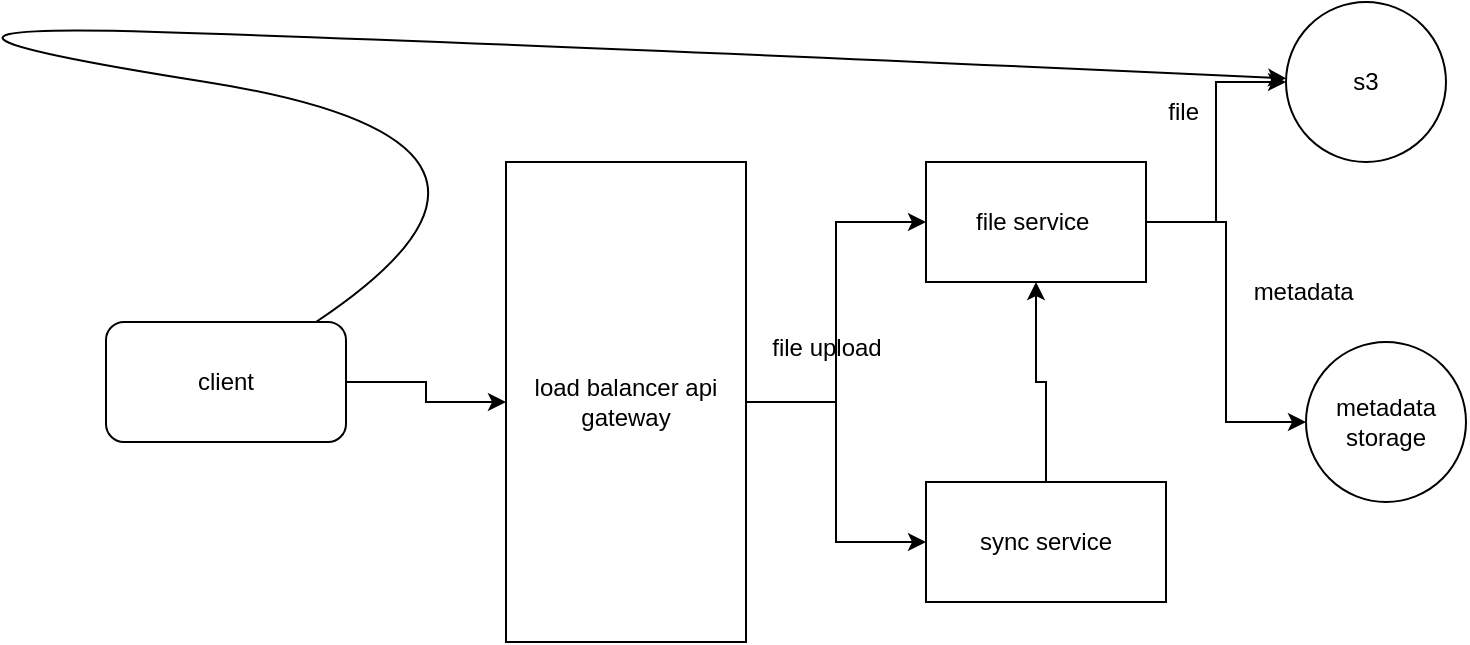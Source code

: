 <mxfile version="28.0.7">
  <diagram name="Page-1" id="LvBeMGtgzo2CgyPczaHb">
    <mxGraphModel dx="946" dy="610" grid="1" gridSize="10" guides="1" tooltips="1" connect="1" arrows="1" fold="1" page="1" pageScale="1" pageWidth="827" pageHeight="1169" math="0" shadow="0">
      <root>
        <mxCell id="0" />
        <mxCell id="1" parent="0" />
        <mxCell id="NB9ExdPc5aUv6vh4UwDz-4" value="" style="edgeStyle=orthogonalEdgeStyle;rounded=0;orthogonalLoop=1;jettySize=auto;html=1;" edge="1" parent="1" source="NB9ExdPc5aUv6vh4UwDz-1" target="NB9ExdPc5aUv6vh4UwDz-2">
          <mxGeometry relative="1" as="geometry" />
        </mxCell>
        <mxCell id="NB9ExdPc5aUv6vh4UwDz-1" value="client" style="rounded=1;whiteSpace=wrap;html=1;" vertex="1" parent="1">
          <mxGeometry x="70" y="190" width="120" height="60" as="geometry" />
        </mxCell>
        <mxCell id="NB9ExdPc5aUv6vh4UwDz-6" style="edgeStyle=orthogonalEdgeStyle;rounded=0;orthogonalLoop=1;jettySize=auto;html=1;entryX=0;entryY=0.5;entryDx=0;entryDy=0;" edge="1" parent="1" source="NB9ExdPc5aUv6vh4UwDz-2" target="NB9ExdPc5aUv6vh4UwDz-3">
          <mxGeometry relative="1" as="geometry" />
        </mxCell>
        <mxCell id="NB9ExdPc5aUv6vh4UwDz-18" style="edgeStyle=orthogonalEdgeStyle;rounded=0;orthogonalLoop=1;jettySize=auto;html=1;entryX=0;entryY=0.5;entryDx=0;entryDy=0;" edge="1" parent="1" source="NB9ExdPc5aUv6vh4UwDz-2" target="NB9ExdPc5aUv6vh4UwDz-17">
          <mxGeometry relative="1" as="geometry" />
        </mxCell>
        <mxCell id="NB9ExdPc5aUv6vh4UwDz-2" value="load balancer api gateway" style="rounded=0;whiteSpace=wrap;html=1;" vertex="1" parent="1">
          <mxGeometry x="270" y="110" width="120" height="240" as="geometry" />
        </mxCell>
        <mxCell id="NB9ExdPc5aUv6vh4UwDz-9" value="" style="edgeStyle=orthogonalEdgeStyle;rounded=0;orthogonalLoop=1;jettySize=auto;html=1;" edge="1" parent="1" source="NB9ExdPc5aUv6vh4UwDz-3" target="NB9ExdPc5aUv6vh4UwDz-8">
          <mxGeometry relative="1" as="geometry" />
        </mxCell>
        <mxCell id="NB9ExdPc5aUv6vh4UwDz-11" style="edgeStyle=orthogonalEdgeStyle;rounded=0;orthogonalLoop=1;jettySize=auto;html=1;entryX=0;entryY=0.5;entryDx=0;entryDy=0;" edge="1" parent="1" source="NB9ExdPc5aUv6vh4UwDz-3" target="NB9ExdPc5aUv6vh4UwDz-10">
          <mxGeometry relative="1" as="geometry" />
        </mxCell>
        <mxCell id="NB9ExdPc5aUv6vh4UwDz-3" value="file service&amp;nbsp;" style="rounded=0;whiteSpace=wrap;html=1;" vertex="1" parent="1">
          <mxGeometry x="480" y="110" width="110" height="60" as="geometry" />
        </mxCell>
        <mxCell id="NB9ExdPc5aUv6vh4UwDz-7" value="file upload" style="text;html=1;align=center;verticalAlign=middle;resizable=0;points=[];autosize=1;strokeColor=none;fillColor=none;" vertex="1" parent="1">
          <mxGeometry x="390" y="188" width="80" height="30" as="geometry" />
        </mxCell>
        <mxCell id="NB9ExdPc5aUv6vh4UwDz-8" value="s3" style="ellipse;whiteSpace=wrap;html=1;aspect=fixed;" vertex="1" parent="1">
          <mxGeometry x="660" y="30" width="80" height="80" as="geometry" />
        </mxCell>
        <mxCell id="NB9ExdPc5aUv6vh4UwDz-10" value="metadata storage" style="ellipse;whiteSpace=wrap;html=1;aspect=fixed;" vertex="1" parent="1">
          <mxGeometry x="670" y="200" width="80" height="80" as="geometry" />
        </mxCell>
        <mxCell id="NB9ExdPc5aUv6vh4UwDz-12" value="metadata&amp;nbsp;" style="text;html=1;align=center;verticalAlign=middle;resizable=0;points=[];autosize=1;strokeColor=none;fillColor=none;" vertex="1" parent="1">
          <mxGeometry x="630" y="160" width="80" height="30" as="geometry" />
        </mxCell>
        <mxCell id="NB9ExdPc5aUv6vh4UwDz-13" value="file&amp;nbsp;" style="text;html=1;align=center;verticalAlign=middle;resizable=0;points=[];autosize=1;strokeColor=none;fillColor=none;" vertex="1" parent="1">
          <mxGeometry x="590" y="70" width="40" height="30" as="geometry" />
        </mxCell>
        <mxCell id="NB9ExdPc5aUv6vh4UwDz-16" value="" style="curved=1;endArrow=classic;html=1;rounded=0;" edge="1" parent="1" source="NB9ExdPc5aUv6vh4UwDz-1" target="NB9ExdPc5aUv6vh4UwDz-8">
          <mxGeometry width="50" height="50" relative="1" as="geometry">
            <mxPoint x="31.76" y="190" as="sourcePoint" />
            <mxPoint x="571.785" y="67.724" as="targetPoint" />
            <Array as="points">
              <mxPoint x="310" y="100" />
              <mxPoint x="-70" y="40" />
              <mxPoint x="260" y="50" />
            </Array>
          </mxGeometry>
        </mxCell>
        <mxCell id="NB9ExdPc5aUv6vh4UwDz-19" value="" style="edgeStyle=orthogonalEdgeStyle;rounded=0;orthogonalLoop=1;jettySize=auto;html=1;" edge="1" parent="1" source="NB9ExdPc5aUv6vh4UwDz-17" target="NB9ExdPc5aUv6vh4UwDz-3">
          <mxGeometry relative="1" as="geometry" />
        </mxCell>
        <mxCell id="NB9ExdPc5aUv6vh4UwDz-17" value="sync service" style="rounded=0;whiteSpace=wrap;html=1;" vertex="1" parent="1">
          <mxGeometry x="480" y="270" width="120" height="60" as="geometry" />
        </mxCell>
      </root>
    </mxGraphModel>
  </diagram>
</mxfile>
